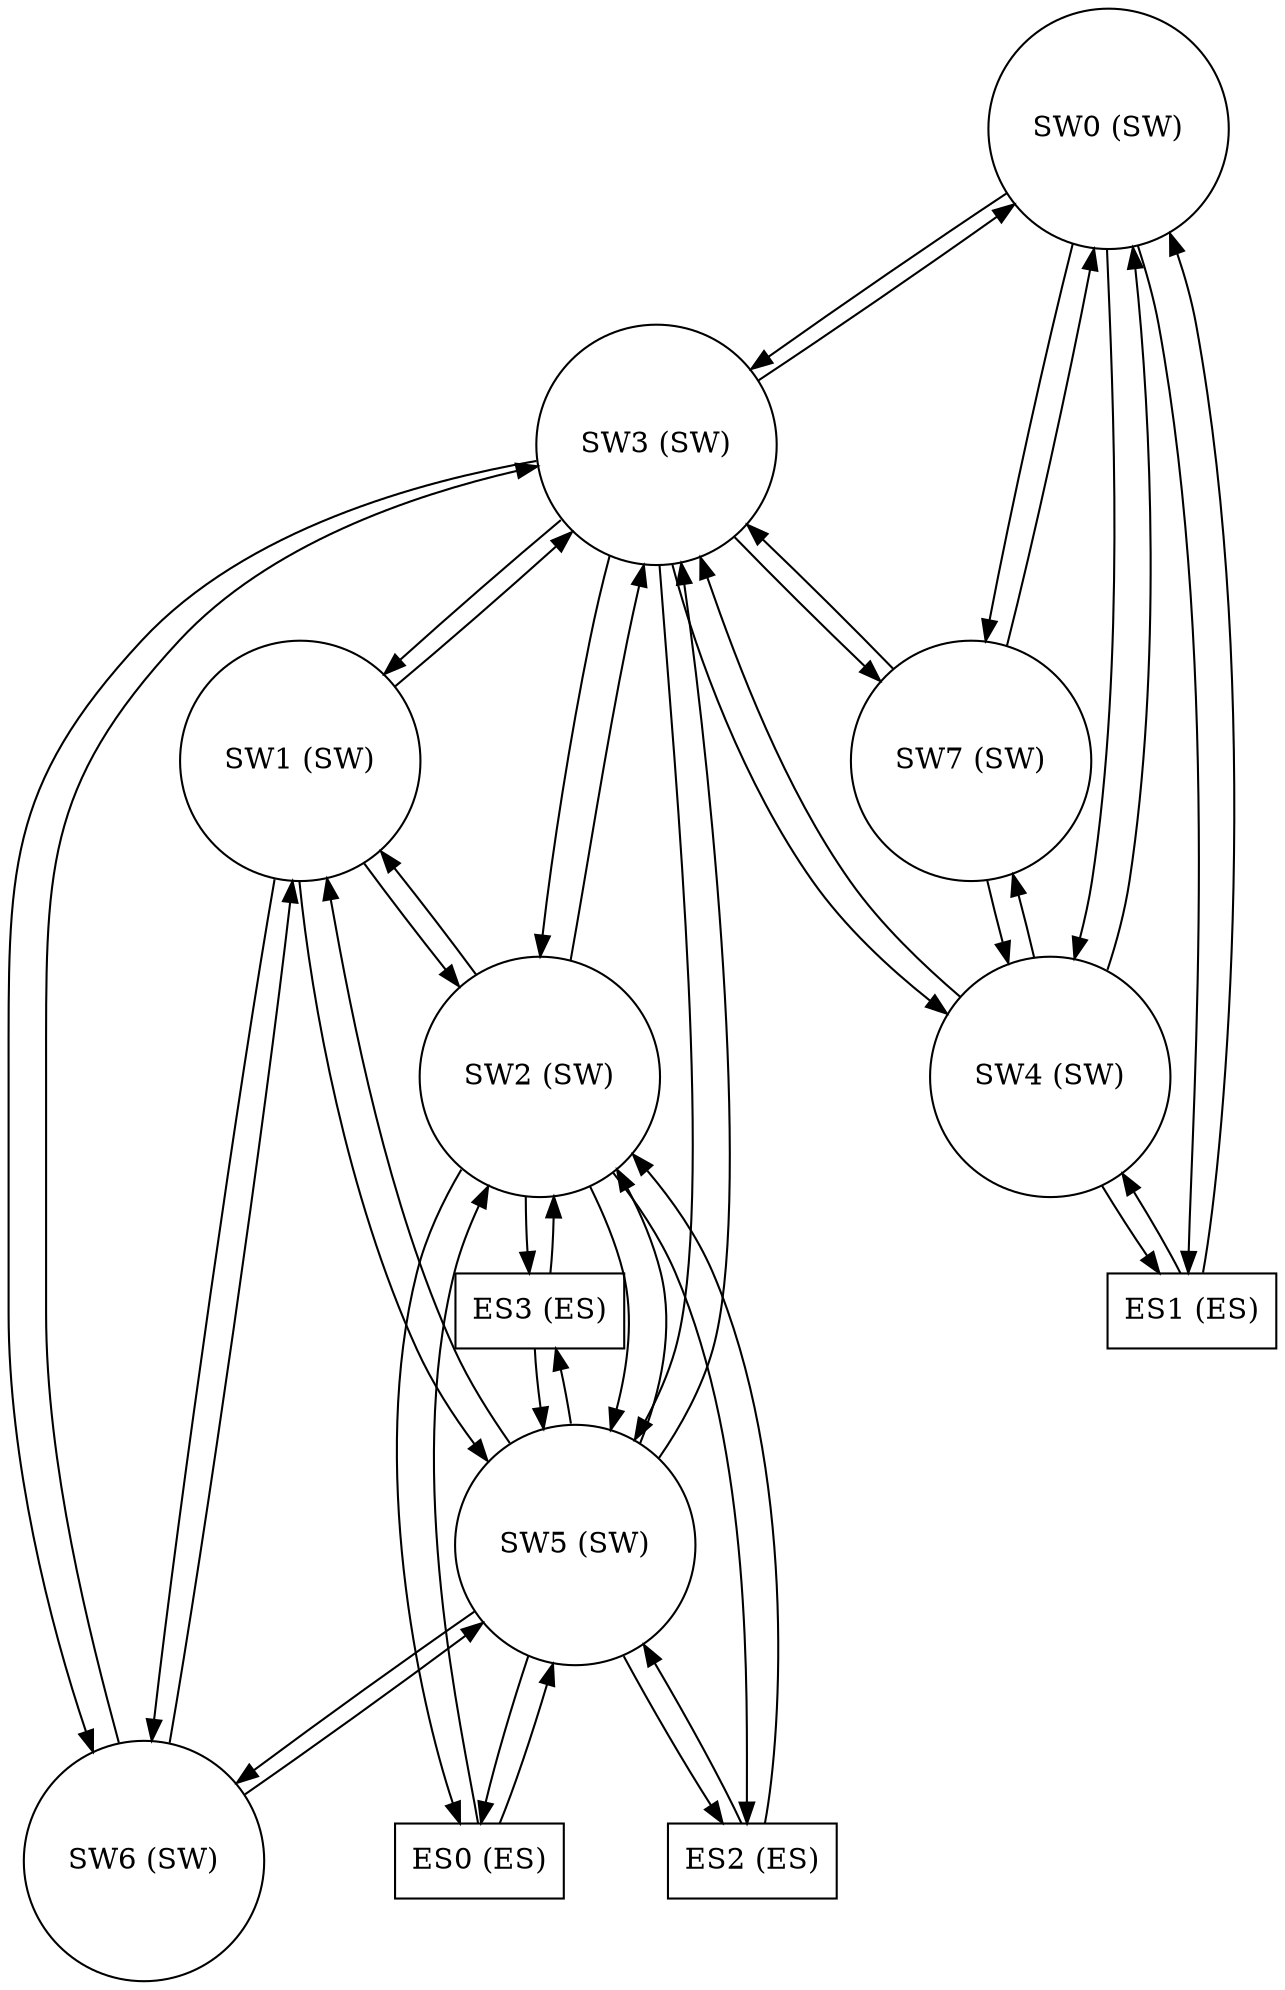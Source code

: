 // security_topology
digraph {
	node [shape=record]
	SW0 [label="SW0 (SW)" shape=circle]
	SW1 [label="SW1 (SW)" shape=circle]
	SW2 [label="SW2 (SW)" shape=circle]
	SW3 [label="SW3 (SW)" shape=circle]
	SW4 [label="SW4 (SW)" shape=circle]
	SW5 [label="SW5 (SW)" shape=circle]
	SW6 [label="SW6 (SW)" shape=circle]
	SW7 [label="SW7 (SW)" shape=circle]
	ES0 [label="{ES0 (ES)}"]
	ES1 [label="{ES1 (ES)}"]
	ES2 [label="{ES2 (ES)}"]
	ES3 [label="{ES3 (ES)}"]
	ES0 -> SW2
	ES0 -> SW5
	ES1 -> SW0
	ES1 -> SW4
	ES2 -> SW2
	ES2 -> SW5
	ES3 -> SW2
	ES3 -> SW5
	SW0 -> SW4
	SW0 -> SW3
	SW0 -> SW7
	SW0 -> ES1
	SW1 -> SW3
	SW1 -> SW6
	SW1 -> SW5
	SW1 -> SW2
	SW2 -> SW1
	SW2 -> SW5
	SW2 -> SW3
	SW2 -> ES0
	SW2 -> ES2
	SW2 -> ES3
	SW3 -> SW0
	SW3 -> SW1
	SW3 -> SW2
	SW3 -> SW4
	SW3 -> SW5
	SW3 -> SW6
	SW3 -> SW7
	SW4 -> SW0
	SW4 -> SW3
	SW4 -> SW7
	SW4 -> ES1
	SW5 -> SW1
	SW5 -> SW2
	SW5 -> SW3
	SW5 -> SW6
	SW5 -> ES0
	SW5 -> ES2
	SW5 -> ES3
	SW6 -> SW1
	SW6 -> SW3
	SW6 -> SW5
	SW7 -> SW0
	SW7 -> SW3
	SW7 -> SW4
}
